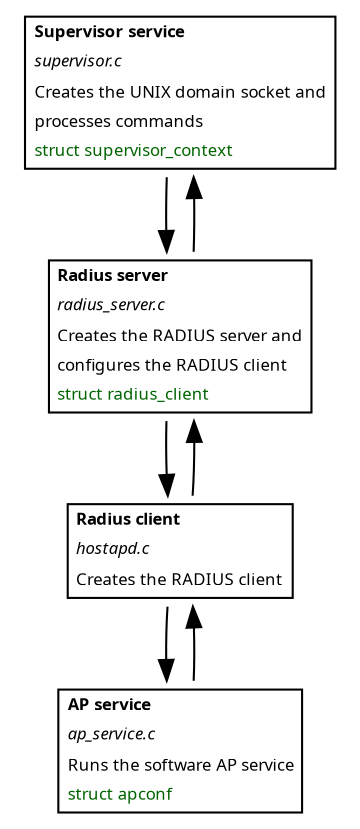 digraph D {

  node [shape=plaintext fontname="Sans serif" fontsize="8"];

  supervisor [ label=<
   <table border="1" cellborder="0" cellspacing="1">
     <tr><td align="left"><b>Supervisor service</b></td></tr>
     <tr><td align="left"><i>supervisor.c</i></td></tr>
     <tr><td align="left">Creates the UNIX domain socket and</td></tr>
     <tr><td align="left">processes commands</td></tr>
     <tr><td align="left"><font color="darkgreen">struct supervisor_context</font></td></tr>
   </table>>];

  radius [ label=<
   <table border="1" cellborder="0" cellspacing="1">
     <tr><td align="left"><b>Radius server</b></td></tr>
     <tr><td align="left"><i>radius_server.c</i></td></tr>
     <tr><td align="left">Creates the RADIUS server and</td></tr>
     <tr><td align="left">configures the RADIUS client</td></tr>
     <tr><td align="left"><font color="darkgreen">struct radius_client</font></td></tr>
   </table>>];

  radiusc [ label=<
   <table border="1" cellborder="0" cellspacing="1">
     <tr><td align="left"><b>Radius client</b></td></tr>
     <tr><td align="left"><i>hostapd.c</i></td></tr>
     <tr><td align="left">Creates the RADIUS client</td></tr>
   </table>>];

  ap [ label=<
   <table border="1" cellborder="0" cellspacing="1">
     <tr><td align="left"><b>AP service</b></td></tr>
     <tr><td align="left"><i>ap_service.c</i></td></tr>
     <tr><td align="left">Runs the software AP service</td></tr>
     <tr><td align="left"><font color="darkgreen">struct apconf</font></td></tr>
   </table>>];

  supervisor -> radius;
  radius -> supervisor;
  radius -> radiusc;
  radiusc -> radius;
  ap -> radiusc;
  radiusc -> ap;
}

